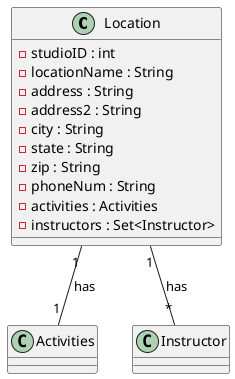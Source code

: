 
@startuml
class Location {
    - studioID : int
    - locationName : String
    - address : String
    - address2 : String
    - city : String
    - state : String
    - zip : String
    - phoneNum : String
    - activities : Activities
    - instructors : Set<Instructor>
}

class Activities {
}

class Instructor {
}

Location "1" -- "1" Activities : has
Location "1" -- "*" Instructor : has

@enduml
